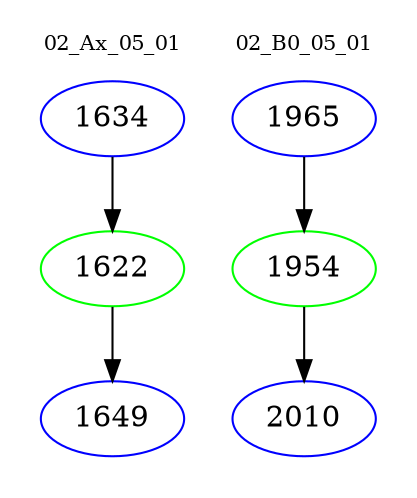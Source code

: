 digraph{
subgraph cluster_0 {
color = white
label = "02_Ax_05_01";
fontsize=10;
T0_1634 [label="1634", color="blue"]
T0_1634 -> T0_1622 [color="black"]
T0_1622 [label="1622", color="green"]
T0_1622 -> T0_1649 [color="black"]
T0_1649 [label="1649", color="blue"]
}
subgraph cluster_1 {
color = white
label = "02_B0_05_01";
fontsize=10;
T1_1965 [label="1965", color="blue"]
T1_1965 -> T1_1954 [color="black"]
T1_1954 [label="1954", color="green"]
T1_1954 -> T1_2010 [color="black"]
T1_2010 [label="2010", color="blue"]
}
}
